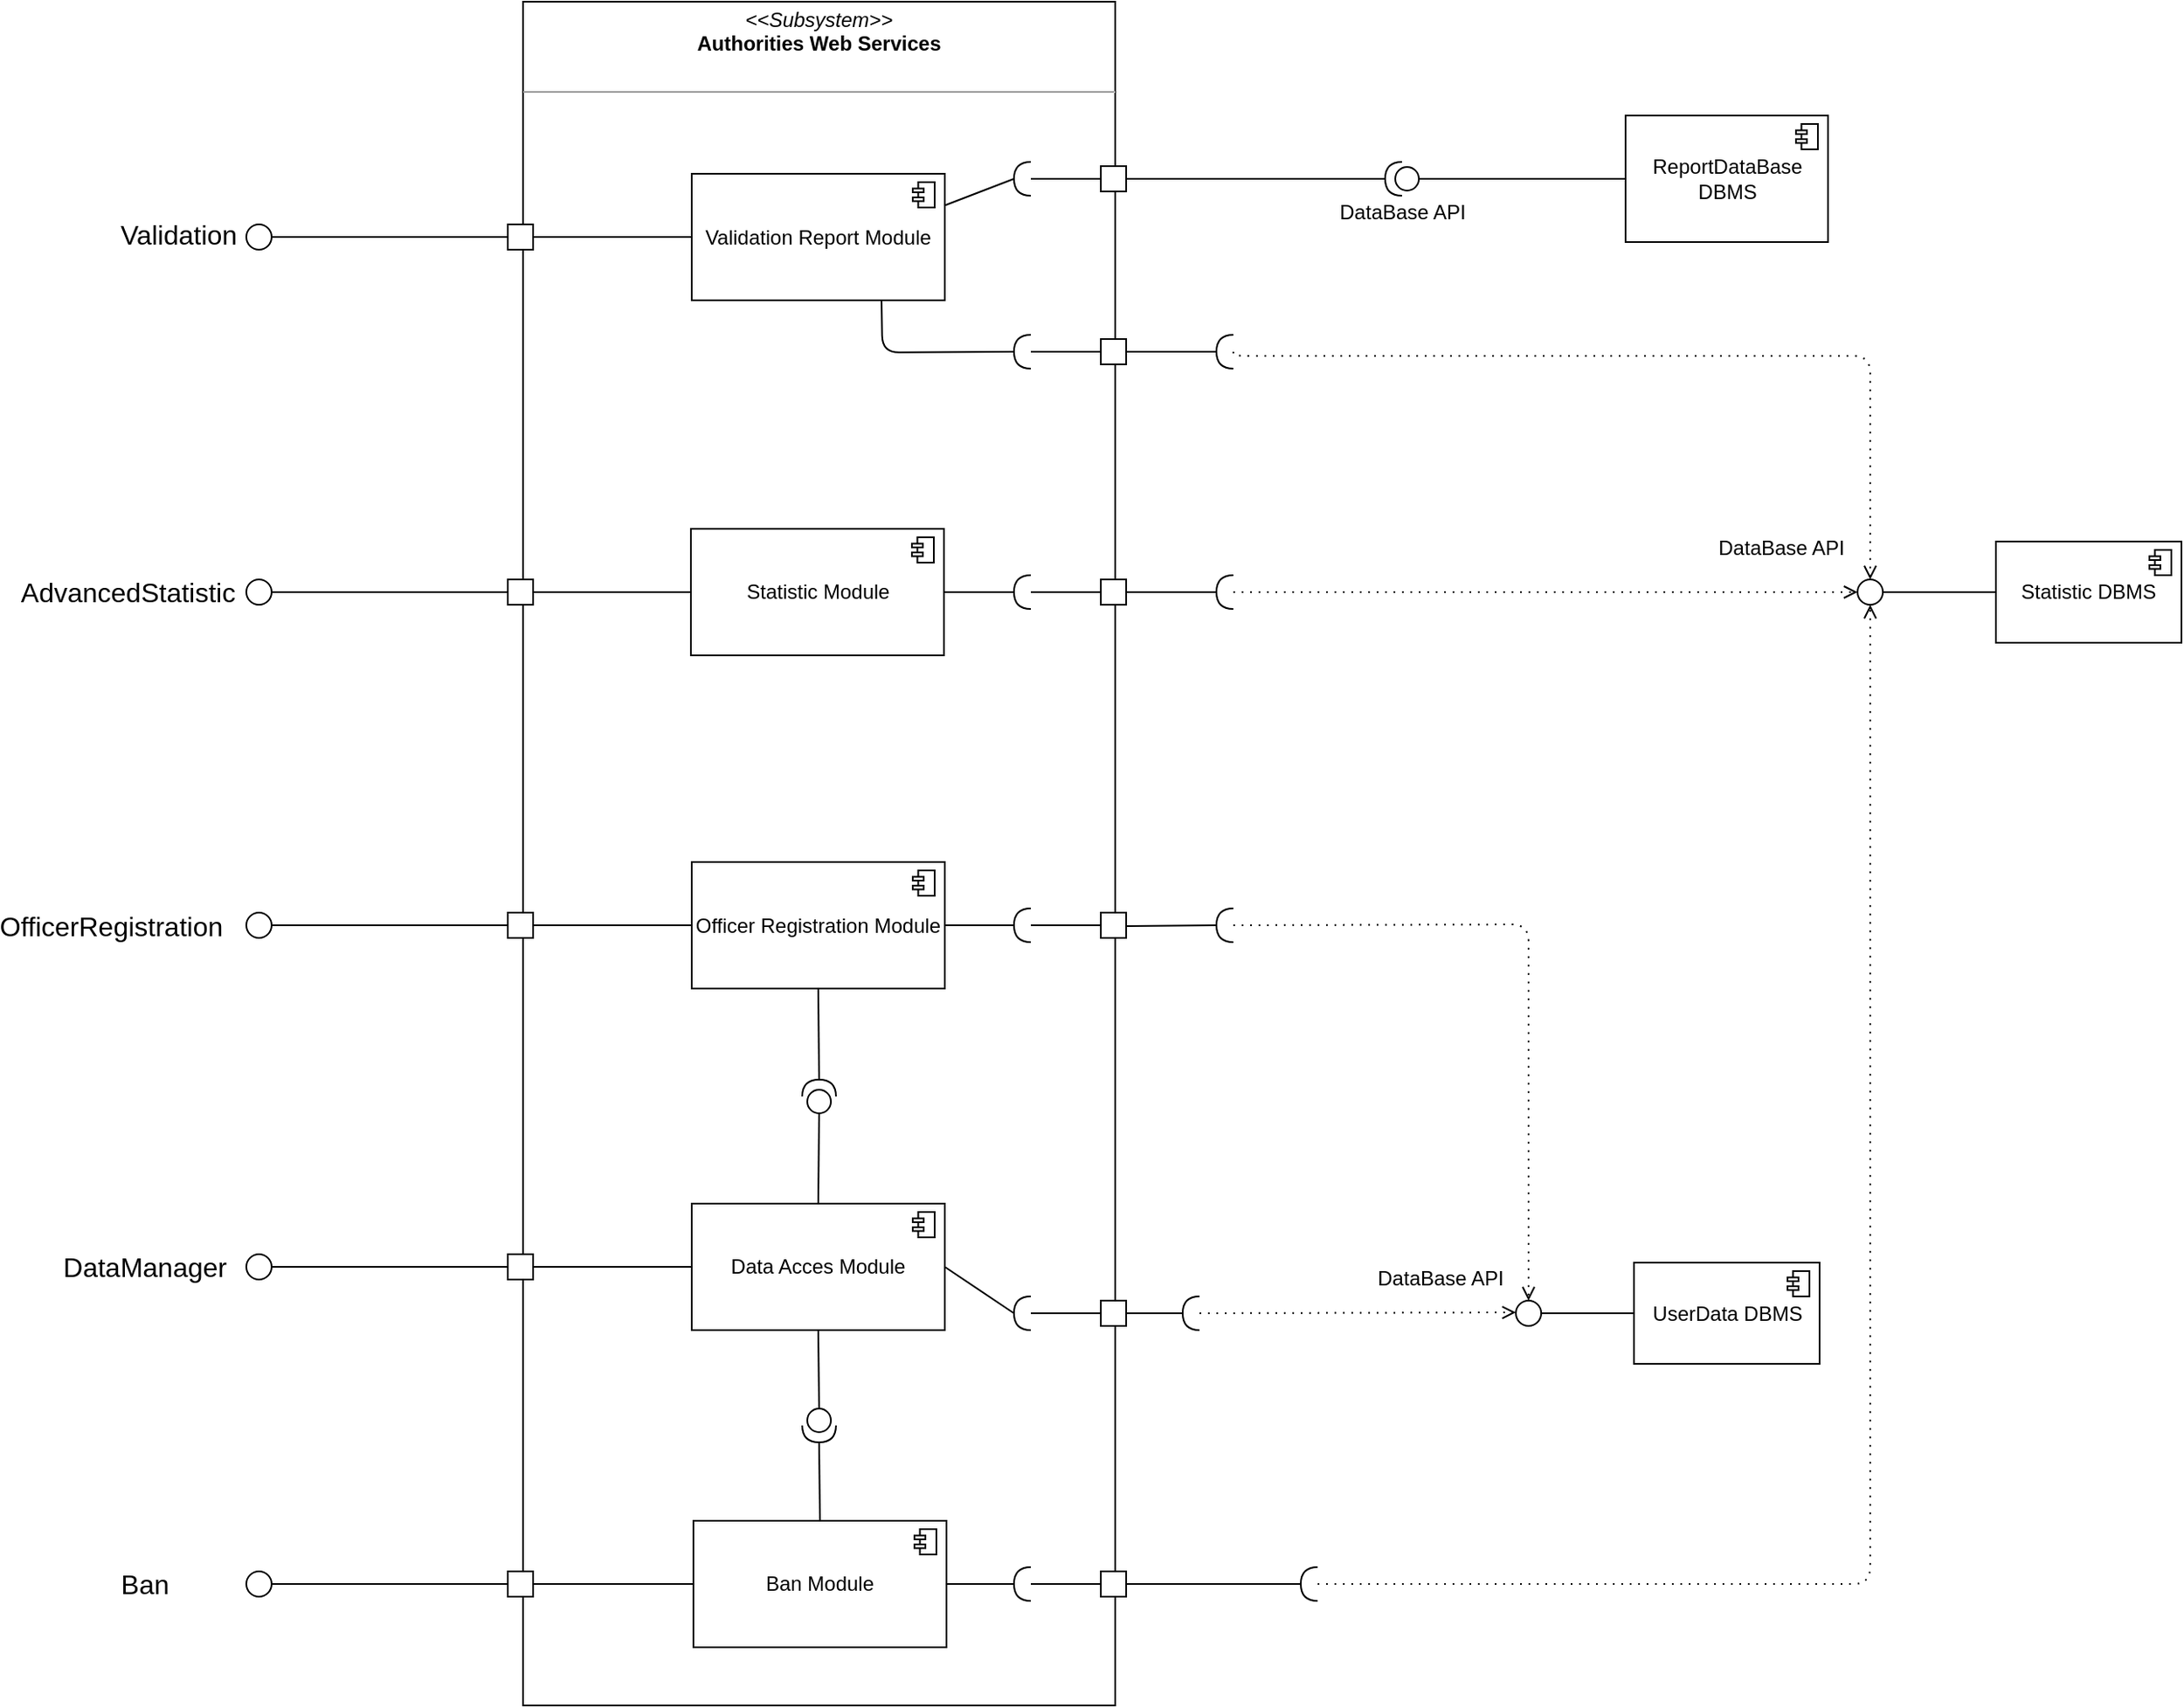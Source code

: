 <mxfile version="12.2.6" type="device" pages="1"><diagram id="7313FzTqsK04Uug-uQVO" name="Page-1"><mxGraphModel dx="1837" dy="1037" grid="1" gridSize="10" guides="1" tooltips="1" connect="1" arrows="1" fold="1" page="0" pageScale="1" pageWidth="1169" pageHeight="827" math="0" shadow="0"><root><mxCell id="0"/><mxCell id="1" parent="0"/><mxCell id="FjwU_czPNZbMRuDMUTkE-5" value="&lt;p style=&quot;margin: 0px ; margin-top: 4px ; text-align: center&quot;&gt;&lt;i&gt;&amp;lt;&amp;lt;Subsystem&amp;gt;&amp;gt;&lt;/i&gt;&lt;br&gt;&lt;b&gt;Authorities Web Services&lt;/b&gt;&lt;/p&gt;&lt;br&gt;&lt;hr size=&quot;1&quot;&gt;&lt;p style=&quot;margin: 0px ; margin-left: 4px&quot;&gt;&lt;br&gt;&lt;/p&gt;" style="verticalAlign=top;align=left;overflow=fill;fontSize=12;fontFamily=Helvetica;html=1;" parent="1" vertex="1"><mxGeometry x="409" y="30" width="351" height="1010" as="geometry"/></mxCell><mxCell id="FjwU_czPNZbMRuDMUTkE-6" value="Validation Report Module" style="html=1;outlineConnect=0;whiteSpace=wrap;shape=mxgraph.archimate3.application;appType=comp;archiType=square;" parent="1" vertex="1"><mxGeometry x="509" y="132" width="150" height="75" as="geometry"/></mxCell><mxCell id="FjwU_czPNZbMRuDMUTkE-7" value="Statistic Module" style="html=1;outlineConnect=0;whiteSpace=wrap;shape=mxgraph.archimate3.application;appType=comp;archiType=square;" parent="1" vertex="1"><mxGeometry x="508.5" y="342.5" width="150" height="75" as="geometry"/></mxCell><mxCell id="FjwU_czPNZbMRuDMUTkE-8" value="Officer Registration Module" style="html=1;outlineConnect=0;whiteSpace=wrap;shape=mxgraph.archimate3.application;appType=comp;archiType=square;" parent="1" vertex="1"><mxGeometry x="509" y="540" width="150" height="75" as="geometry"/></mxCell><mxCell id="FjwU_czPNZbMRuDMUTkE-9" value="ReportDataBase DBMS" style="html=1;outlineConnect=0;whiteSpace=wrap;shape=mxgraph.archimate3.application;appType=comp;archiType=square;" parent="1" vertex="1"><mxGeometry x="1062.5" y="97.5" width="120" height="75" as="geometry"/></mxCell><mxCell id="FjwU_czPNZbMRuDMUTkE-11" value="&lt;font style=&quot;font-size: 16px&quot;&gt;Validation&lt;/font&gt;" style="text;html=1;strokeColor=none;fillColor=none;align=center;verticalAlign=middle;whiteSpace=wrap;rounded=0;" parent="1" vertex="1"><mxGeometry x="160" y="151" width="90" height="33" as="geometry"/></mxCell><mxCell id="FjwU_czPNZbMRuDMUTkE-13" value="" style="ellipse;html=1;verticalLabelPosition=bottom;labelBackgroundColor=#ffffff;verticalAlign=top;fillColor=#ffffff;aspect=fixed;" parent="1" vertex="1"><mxGeometry x="245" y="162" width="15" height="15" as="geometry"/></mxCell><mxCell id="FjwU_czPNZbMRuDMUTkE-14" value="" style="whiteSpace=wrap;html=1;aspect=fixed;" parent="1" vertex="1"><mxGeometry x="400" y="162" width="15" height="15" as="geometry"/></mxCell><mxCell id="FjwU_czPNZbMRuDMUTkE-15" value="" style="endArrow=none;html=1;exitX=1;exitY=0.5;exitDx=0;exitDy=0;entryX=0;entryY=0.5;entryDx=0;entryDy=0;" parent="1" source="FjwU_czPNZbMRuDMUTkE-13" target="FjwU_czPNZbMRuDMUTkE-14" edge="1"><mxGeometry width="50" height="50" relative="1" as="geometry"><mxPoint x="310" y="250" as="sourcePoint"/><mxPoint x="360" y="200" as="targetPoint"/></mxGeometry></mxCell><mxCell id="FjwU_czPNZbMRuDMUTkE-16" value="" style="endArrow=none;html=1;entryX=0;entryY=0.5;entryDx=0;entryDy=0;entryPerimeter=0;exitX=1;exitY=0.5;exitDx=0;exitDy=0;" parent="1" source="FjwU_czPNZbMRuDMUTkE-14" target="FjwU_czPNZbMRuDMUTkE-6" edge="1"><mxGeometry width="50" height="50" relative="1" as="geometry"><mxPoint x="290" y="290" as="sourcePoint"/><mxPoint x="340" y="240" as="targetPoint"/></mxGeometry></mxCell><mxCell id="FjwU_czPNZbMRuDMUTkE-17" value="" style="whiteSpace=wrap;html=1;aspect=fixed;" parent="1" vertex="1"><mxGeometry x="751.5" y="127.5" width="15" height="15" as="geometry"/></mxCell><mxCell id="FjwU_czPNZbMRuDMUTkE-18" value="" style="shape=requiredInterface;html=1;verticalLabelPosition=bottom;direction=west;" parent="1" vertex="1"><mxGeometry x="700" y="125" width="10" height="20" as="geometry"/></mxCell><mxCell id="FjwU_czPNZbMRuDMUTkE-23" value="" style="endArrow=none;html=1;exitX=1;exitY=0.25;exitDx=0;exitDy=0;exitPerimeter=0;entryX=1;entryY=0.5;entryDx=0;entryDy=0;entryPerimeter=0;" parent="1" source="FjwU_czPNZbMRuDMUTkE-6" target="FjwU_czPNZbMRuDMUTkE-18" edge="1"><mxGeometry width="50" height="50" relative="1" as="geometry"><mxPoint x="679" y="208.25" as="sourcePoint"/><mxPoint x="720" y="215" as="targetPoint"/></mxGeometry></mxCell><mxCell id="FjwU_czPNZbMRuDMUTkE-24" value="" style="endArrow=none;html=1;entryX=0;entryY=0.5;entryDx=0;entryDy=0;exitX=0;exitY=0.5;exitDx=0;exitDy=0;exitPerimeter=0;" parent="1" source="FjwU_czPNZbMRuDMUTkE-18" target="FjwU_czPNZbMRuDMUTkE-17" edge="1"><mxGeometry width="50" height="50" relative="1" as="geometry"><mxPoint x="720" y="205" as="sourcePoint"/><mxPoint x="761.5" y="205" as="targetPoint"/></mxGeometry></mxCell><mxCell id="FjwU_czPNZbMRuDMUTkE-25" value="DataBase API" style="shape=providedRequiredInterface;html=1;verticalLabelPosition=bottom;direction=west;" parent="1" vertex="1"><mxGeometry x="920" y="125" width="20" height="20" as="geometry"/></mxCell><mxCell id="FjwU_czPNZbMRuDMUTkE-28" value="" style="endArrow=none;html=1;entryX=1;entryY=0.5;entryDx=0;entryDy=0;exitX=1;exitY=0.5;exitDx=0;exitDy=0;entryPerimeter=0;" parent="1" source="FjwU_czPNZbMRuDMUTkE-17" target="FjwU_czPNZbMRuDMUTkE-25" edge="1"><mxGeometry width="50" height="50" relative="1" as="geometry"><mxPoint x="776.5" y="205" as="sourcePoint"/><mxPoint x="930" y="204" as="targetPoint"/></mxGeometry></mxCell><mxCell id="FjwU_czPNZbMRuDMUTkE-30" value="" style="endArrow=none;html=1;entryX=0;entryY=0.5;entryDx=0;entryDy=0;exitX=0;exitY=0.5;exitDx=0;exitDy=0;entryPerimeter=0;exitPerimeter=0;" parent="1" source="FjwU_czPNZbMRuDMUTkE-25" target="FjwU_czPNZbMRuDMUTkE-9" edge="1"><mxGeometry width="50" height="50" relative="1" as="geometry"><mxPoint x="950" y="204" as="sourcePoint"/><mxPoint x="1070" y="207.5" as="targetPoint"/></mxGeometry></mxCell><mxCell id="FjwU_czPNZbMRuDMUTkE-31" value="Statistic DBMS" style="html=1;outlineConnect=0;whiteSpace=wrap;shape=mxgraph.archimate3.application;appType=comp;archiType=square;" parent="1" vertex="1"><mxGeometry x="1282" y="350" width="110" height="60" as="geometry"/></mxCell><mxCell id="FjwU_czPNZbMRuDMUTkE-32" value="" style="ellipse;html=1;verticalLabelPosition=bottom;labelBackgroundColor=#ffffff;verticalAlign=top;fillColor=#ffffff;aspect=fixed;" parent="1" vertex="1"><mxGeometry x="1200" y="372.5" width="15" height="15" as="geometry"/></mxCell><mxCell id="FjwU_czPNZbMRuDMUTkE-33" value="" style="endArrow=none;html=1;entryX=0;entryY=0.5;entryDx=0;entryDy=0;exitX=1;exitY=0.5;exitDx=0;exitDy=0;entryPerimeter=0;" parent="1" source="FjwU_czPNZbMRuDMUTkE-32" target="FjwU_czPNZbMRuDMUTkE-31" edge="1"><mxGeometry width="50" height="50" relative="1" as="geometry"><mxPoint x="992" y="259" as="sourcePoint"/><mxPoint x="1112" y="262.5" as="targetPoint"/></mxGeometry></mxCell><mxCell id="FjwU_czPNZbMRuDMUTkE-34" value="" style="shape=requiredInterface;html=1;verticalLabelPosition=bottom;direction=west;" parent="1" vertex="1"><mxGeometry x="700" y="227.5" width="10" height="20" as="geometry"/></mxCell><mxCell id="FjwU_czPNZbMRuDMUTkE-35" value="" style="endArrow=none;html=1;entryX=0;entryY=0.5;entryDx=0;entryDy=0;exitX=0;exitY=0.5;exitDx=0;exitDy=0;exitPerimeter=0;" parent="1" source="FjwU_czPNZbMRuDMUTkE-34" target="FjwU_czPNZbMRuDMUTkE-36" edge="1"><mxGeometry width="50" height="50" relative="1" as="geometry"><mxPoint x="720" y="205" as="sourcePoint"/><mxPoint x="761.5" y="205" as="targetPoint"/></mxGeometry></mxCell><mxCell id="FjwU_czPNZbMRuDMUTkE-36" value="" style="whiteSpace=wrap;html=1;aspect=fixed;" parent="1" vertex="1"><mxGeometry x="751.5" y="230" width="15" height="15" as="geometry"/></mxCell><mxCell id="FjwU_czPNZbMRuDMUTkE-37" value="" style="endArrow=none;html=1;entryX=1;entryY=0.5;entryDx=0;entryDy=0;exitX=0.75;exitY=1;exitDx=0;exitDy=0;exitPerimeter=0;entryPerimeter=0;" parent="1" source="FjwU_czPNZbMRuDMUTkE-6" target="FjwU_czPNZbMRuDMUTkE-34" edge="1"><mxGeometry width="50" height="50" relative="1" as="geometry"><mxPoint x="620" y="237" as="sourcePoint"/><mxPoint x="661.5" y="237" as="targetPoint"/><Array as="points"><mxPoint x="622" y="238"/></Array></mxGeometry></mxCell><mxCell id="FjwU_czPNZbMRuDMUTkE-38" value="" style="shape=requiredInterface;html=1;verticalLabelPosition=bottom;direction=west;" parent="1" vertex="1"><mxGeometry x="820" y="227.5" width="10" height="20" as="geometry"/></mxCell><mxCell id="FjwU_czPNZbMRuDMUTkE-39" value="" style="endArrow=none;html=1;entryX=1;entryY=0.5;entryDx=0;entryDy=0;exitX=1;exitY=0.5;exitDx=0;exitDy=0;entryPerimeter=0;" parent="1" source="FjwU_czPNZbMRuDMUTkE-36" target="FjwU_czPNZbMRuDMUTkE-38" edge="1"><mxGeometry width="50" height="50" relative="1" as="geometry"><mxPoint x="720" y="247.5" as="sourcePoint"/><mxPoint x="761.5" y="247.5" as="targetPoint"/></mxGeometry></mxCell><mxCell id="FjwU_czPNZbMRuDMUTkE-41" value="" style="edgeStyle=elbowEdgeStyle;html=1;endArrow=open;elbow=vertical;endFill=0;dashed=1;dashPattern=1 4;exitX=0;exitY=0.5;exitDx=0;exitDy=0;exitPerimeter=0;entryX=0.5;entryY=0;entryDx=0;entryDy=0;" parent="1" source="FjwU_czPNZbMRuDMUTkE-38" target="FjwU_czPNZbMRuDMUTkE-32" edge="1"><mxGeometry width="160" relative="1" as="geometry"><mxPoint x="870" y="250" as="sourcePoint"/><mxPoint x="1030" y="250" as="targetPoint"/><Array as="points"><mxPoint x="910" y="240"/></Array></mxGeometry></mxCell><mxCell id="FjwU_czPNZbMRuDMUTkE-43" value="DataBase API" style="text;html=1;strokeColor=none;fillColor=none;align=center;verticalAlign=middle;whiteSpace=wrap;rounded=0;" parent="1" vertex="1"><mxGeometry x="1110" y="343.5" width="90" height="20" as="geometry"/></mxCell><mxCell id="FjwU_czPNZbMRuDMUTkE-49" value="" style="shape=requiredInterface;html=1;verticalLabelPosition=bottom;direction=west;" parent="1" vertex="1"><mxGeometry x="700" y="370" width="10" height="20" as="geometry"/></mxCell><mxCell id="FjwU_czPNZbMRuDMUTkE-50" value="" style="endArrow=none;html=1;entryX=0;entryY=0.5;entryDx=0;entryDy=0;exitX=0;exitY=0.5;exitDx=0;exitDy=0;exitPerimeter=0;" parent="1" source="FjwU_czPNZbMRuDMUTkE-49" target="FjwU_czPNZbMRuDMUTkE-51" edge="1"><mxGeometry width="50" height="50" relative="1" as="geometry"><mxPoint x="720" y="347.5" as="sourcePoint"/><mxPoint x="761.5" y="347.5" as="targetPoint"/></mxGeometry></mxCell><mxCell id="FjwU_czPNZbMRuDMUTkE-51" value="" style="whiteSpace=wrap;html=1;aspect=fixed;" parent="1" vertex="1"><mxGeometry x="751.5" y="372.5" width="15" height="15" as="geometry"/></mxCell><mxCell id="FjwU_czPNZbMRuDMUTkE-52" value="" style="shape=requiredInterface;html=1;verticalLabelPosition=bottom;direction=west;" parent="1" vertex="1"><mxGeometry x="820" y="370" width="10" height="20" as="geometry"/></mxCell><mxCell id="FjwU_czPNZbMRuDMUTkE-53" value="" style="endArrow=none;html=1;entryX=1;entryY=0.5;entryDx=0;entryDy=0;exitX=1;exitY=0.5;exitDx=0;exitDy=0;entryPerimeter=0;" parent="1" source="FjwU_czPNZbMRuDMUTkE-51" target="FjwU_czPNZbMRuDMUTkE-52" edge="1"><mxGeometry width="50" height="50" relative="1" as="geometry"><mxPoint x="720" y="390" as="sourcePoint"/><mxPoint x="761.5" y="390" as="targetPoint"/></mxGeometry></mxCell><mxCell id="FjwU_czPNZbMRuDMUTkE-54" value="" style="endArrow=none;html=1;entryX=1;entryY=0.5;entryDx=0;entryDy=0;exitX=1;exitY=0.5;exitDx=0;exitDy=0;exitPerimeter=0;entryPerimeter=0;" parent="1" source="FjwU_czPNZbMRuDMUTkE-7" target="FjwU_czPNZbMRuDMUTkE-49" edge="1"><mxGeometry width="50" height="50" relative="1" as="geometry"><mxPoint x="720" y="390" as="sourcePoint"/><mxPoint x="761.5" y="390" as="targetPoint"/></mxGeometry></mxCell><mxCell id="FjwU_czPNZbMRuDMUTkE-55" value="" style="edgeStyle=entityRelationEdgeStyle;html=1;endArrow=open;elbow=vertical;endFill=0;dashed=1;dashPattern=1 4;exitX=0;exitY=0.5;exitDx=0;exitDy=0;exitPerimeter=0;entryX=0;entryY=0.5;entryDx=0;entryDy=0;" parent="1" source="FjwU_czPNZbMRuDMUTkE-52" target="FjwU_czPNZbMRuDMUTkE-32" edge="1"><mxGeometry width="160" relative="1" as="geometry"><mxPoint x="840.345" y="247.207" as="sourcePoint"/><mxPoint x="1080" y="333" as="targetPoint"/></mxGeometry></mxCell><mxCell id="FjwU_czPNZbMRuDMUTkE-59" value="" style="ellipse;html=1;verticalLabelPosition=bottom;labelBackgroundColor=#ffffff;verticalAlign=top;fillColor=#ffffff;aspect=fixed;" parent="1" vertex="1"><mxGeometry x="245" y="372.5" width="15" height="15" as="geometry"/></mxCell><mxCell id="FjwU_czPNZbMRuDMUTkE-60" value="" style="whiteSpace=wrap;html=1;aspect=fixed;" parent="1" vertex="1"><mxGeometry x="400" y="372.5" width="15" height="15" as="geometry"/></mxCell><mxCell id="FjwU_czPNZbMRuDMUTkE-61" value="" style="endArrow=none;html=1;exitX=1;exitY=0.5;exitDx=0;exitDy=0;entryX=0;entryY=0.5;entryDx=0;entryDy=0;" parent="1" source="FjwU_czPNZbMRuDMUTkE-59" target="FjwU_czPNZbMRuDMUTkE-60" edge="1"><mxGeometry width="50" height="50" relative="1" as="geometry"><mxPoint x="310" y="460.5" as="sourcePoint"/><mxPoint x="360" y="410.5" as="targetPoint"/></mxGeometry></mxCell><mxCell id="FjwU_czPNZbMRuDMUTkE-62" value="&lt;font style=&quot;font-size: 16px&quot;&gt;AdvancedStatistic&lt;/font&gt;" style="text;html=1;strokeColor=none;fillColor=none;align=center;verticalAlign=middle;whiteSpace=wrap;rounded=0;" parent="1" vertex="1"><mxGeometry x="130" y="363.5" width="90" height="33" as="geometry"/></mxCell><mxCell id="FjwU_czPNZbMRuDMUTkE-63" value="" style="endArrow=none;html=1;exitX=1;exitY=0.5;exitDx=0;exitDy=0;entryX=0;entryY=0.5;entryDx=0;entryDy=0;entryPerimeter=0;" parent="1" source="FjwU_czPNZbMRuDMUTkE-60" target="FjwU_czPNZbMRuDMUTkE-7" edge="1"><mxGeometry width="50" height="50" relative="1" as="geometry"><mxPoint x="270" y="390" as="sourcePoint"/><mxPoint x="410" y="390" as="targetPoint"/></mxGeometry></mxCell><mxCell id="FjwU_czPNZbMRuDMUTkE-74" value="" style="shape=requiredInterface;html=1;verticalLabelPosition=bottom;direction=west;" parent="1" vertex="1"><mxGeometry x="700" y="567.5" width="10" height="20" as="geometry"/></mxCell><mxCell id="FjwU_czPNZbMRuDMUTkE-75" value="" style="endArrow=none;html=1;entryX=0;entryY=0.5;entryDx=0;entryDy=0;exitX=0;exitY=0.5;exitDx=0;exitDy=0;exitPerimeter=0;" parent="1" source="FjwU_czPNZbMRuDMUTkE-74" target="FjwU_czPNZbMRuDMUTkE-76" edge="1"><mxGeometry width="50" height="50" relative="1" as="geometry"><mxPoint x="720" y="545" as="sourcePoint"/><mxPoint x="761.5" y="545" as="targetPoint"/></mxGeometry></mxCell><mxCell id="FjwU_czPNZbMRuDMUTkE-76" value="" style="whiteSpace=wrap;html=1;aspect=fixed;" parent="1" vertex="1"><mxGeometry x="751.5" y="570" width="15" height="15" as="geometry"/></mxCell><mxCell id="FjwU_czPNZbMRuDMUTkE-77" value="" style="shape=requiredInterface;html=1;verticalLabelPosition=bottom;direction=west;" parent="1" vertex="1"><mxGeometry x="870" y="958" width="10" height="20" as="geometry"/></mxCell><mxCell id="FjwU_czPNZbMRuDMUTkE-79" value="" style="endArrow=none;html=1;entryX=1;entryY=0.5;entryDx=0;entryDy=0;exitX=1;exitY=0.5;exitDx=0;exitDy=0;exitPerimeter=0;entryPerimeter=0;" parent="1" source="FjwU_czPNZbMRuDMUTkE-8" target="FjwU_czPNZbMRuDMUTkE-74" edge="1"><mxGeometry width="50" height="50" relative="1" as="geometry"><mxPoint x="720" y="587.5" as="sourcePoint"/><mxPoint x="761.5" y="587.5" as="targetPoint"/></mxGeometry></mxCell><mxCell id="FjwU_czPNZbMRuDMUTkE-80" value="" style="edgeStyle=elbowEdgeStyle;html=1;endArrow=open;elbow=vertical;endFill=0;dashed=1;dashPattern=1 4;exitX=0;exitY=0.5;exitDx=0;exitDy=0;exitPerimeter=0;entryX=0.5;entryY=1;entryDx=0;entryDy=0;" parent="1" source="FjwU_czPNZbMRuDMUTkE-77" target="FjwU_czPNZbMRuDMUTkE-32" edge="1"><mxGeometry width="160" relative="1" as="geometry"><mxPoint x="860" y="577.5" as="sourcePoint"/><mxPoint x="1200" y="520" as="targetPoint"/><Array as="points"><mxPoint x="970" y="968"/><mxPoint x="1200" y="976"/><mxPoint x="1330" y="976"/><mxPoint x="1230" y="650"/><mxPoint x="1160" y="578"/><mxPoint x="1170" y="500"/><mxPoint x="970" y="577.5"/></Array></mxGeometry></mxCell><mxCell id="FjwU_czPNZbMRuDMUTkE-84" value="" style="ellipse;html=1;verticalLabelPosition=bottom;labelBackgroundColor=#ffffff;verticalAlign=top;fillColor=#ffffff;aspect=fixed;" parent="1" vertex="1"><mxGeometry x="245" y="570" width="15" height="15" as="geometry"/></mxCell><mxCell id="FjwU_czPNZbMRuDMUTkE-85" value="" style="whiteSpace=wrap;html=1;aspect=fixed;" parent="1" vertex="1"><mxGeometry x="400" y="570" width="15" height="15" as="geometry"/></mxCell><mxCell id="FjwU_czPNZbMRuDMUTkE-86" value="" style="endArrow=none;html=1;exitX=1;exitY=0.5;exitDx=0;exitDy=0;entryX=0;entryY=0.5;entryDx=0;entryDy=0;" parent="1" source="FjwU_czPNZbMRuDMUTkE-84" target="FjwU_czPNZbMRuDMUTkE-85" edge="1"><mxGeometry width="50" height="50" relative="1" as="geometry"><mxPoint x="310" y="658" as="sourcePoint"/><mxPoint x="360" y="608" as="targetPoint"/></mxGeometry></mxCell><mxCell id="FjwU_czPNZbMRuDMUTkE-87" value="&lt;font style=&quot;font-size: 16px&quot;&gt;DataManager&lt;/font&gt;" style="text;html=1;strokeColor=none;fillColor=none;align=center;verticalAlign=middle;whiteSpace=wrap;rounded=0;" parent="1" vertex="1"><mxGeometry x="150" y="763.5" width="70" height="33" as="geometry"/></mxCell><mxCell id="FjwU_czPNZbMRuDMUTkE-89" value="" style="endArrow=none;html=1;entryX=0;entryY=0.5;entryDx=0;entryDy=0;entryPerimeter=0;exitX=1;exitY=0.5;exitDx=0;exitDy=0;" parent="1" source="FjwU_czPNZbMRuDMUTkE-85" target="FjwU_czPNZbMRuDMUTkE-8" edge="1"><mxGeometry width="50" height="50" relative="1" as="geometry"><mxPoint x="270.0" y="587.5" as="sourcePoint"/><mxPoint x="410" y="587.5" as="targetPoint"/></mxGeometry></mxCell><mxCell id="FjwU_czPNZbMRuDMUTkE-97" value="" style="endArrow=none;html=1;exitX=0.5;exitY=1;exitDx=0;exitDy=0;exitPerimeter=0;entryX=1;entryY=0.5;entryDx=0;entryDy=0;entryPerimeter=0;" parent="1" source="FjwU_czPNZbMRuDMUTkE-8" target="Ybgn34flJqkv2Dovc1XF-5" edge="1"><mxGeometry width="50" height="50" relative="1" as="geometry"><mxPoint x="786.5" y="597.5" as="sourcePoint"/><mxPoint x="700" y="686" as="targetPoint"/><Array as="points"/></mxGeometry></mxCell><mxCell id="FjwU_czPNZbMRuDMUTkE-98" value="Data Acces Module" style="html=1;outlineConnect=0;whiteSpace=wrap;shape=mxgraph.archimate3.application;appType=comp;archiType=square;" parent="1" vertex="1"><mxGeometry x="509" y="742.5" width="150" height="75" as="geometry"/></mxCell><mxCell id="FjwU_czPNZbMRuDMUTkE-99" value="" style="ellipse;html=1;verticalLabelPosition=bottom;labelBackgroundColor=#ffffff;verticalAlign=top;fillColor=#ffffff;aspect=fixed;" parent="1" vertex="1"><mxGeometry x="245" y="772.5" width="15" height="15" as="geometry"/></mxCell><mxCell id="FjwU_czPNZbMRuDMUTkE-100" value="" style="whiteSpace=wrap;html=1;aspect=fixed;" parent="1" vertex="1"><mxGeometry x="400" y="772.5" width="15" height="15" as="geometry"/></mxCell><mxCell id="FjwU_czPNZbMRuDMUTkE-101" value="" style="endArrow=none;html=1;exitX=1;exitY=0.5;exitDx=0;exitDy=0;entryX=0;entryY=0.5;entryDx=0;entryDy=0;" parent="1" source="FjwU_czPNZbMRuDMUTkE-99" target="FjwU_czPNZbMRuDMUTkE-100" edge="1"><mxGeometry width="50" height="50" relative="1" as="geometry"><mxPoint x="310" y="888" as="sourcePoint"/><mxPoint x="360" y="838" as="targetPoint"/></mxGeometry></mxCell><mxCell id="FjwU_czPNZbMRuDMUTkE-102" value="&lt;font style=&quot;font-size: 16px&quot;&gt;OfficerRegistration&lt;/font&gt;" style="text;html=1;strokeColor=none;fillColor=none;align=center;verticalAlign=middle;whiteSpace=wrap;rounded=0;" parent="1" vertex="1"><mxGeometry x="110" y="561" width="110" height="33" as="geometry"/></mxCell><mxCell id="FjwU_czPNZbMRuDMUTkE-103" value="" style="endArrow=none;html=1;entryX=0;entryY=0.5;entryDx=0;entryDy=0;entryPerimeter=0;exitX=1;exitY=0.5;exitDx=0;exitDy=0;" parent="1" source="FjwU_czPNZbMRuDMUTkE-100" target="FjwU_czPNZbMRuDMUTkE-98" edge="1"><mxGeometry width="50" height="50" relative="1" as="geometry"><mxPoint x="430" y="808" as="sourcePoint"/><mxPoint x="485" y="870.0" as="targetPoint"/></mxGeometry></mxCell><mxCell id="FjwU_czPNZbMRuDMUTkE-104" value="UserData DBMS" style="html=1;outlineConnect=0;whiteSpace=wrap;shape=mxgraph.archimate3.application;appType=comp;archiType=square;" parent="1" vertex="1"><mxGeometry x="1067.5" y="777.5" width="110" height="60" as="geometry"/></mxCell><mxCell id="FjwU_czPNZbMRuDMUTkE-121" value="" style="shape=requiredInterface;html=1;verticalLabelPosition=bottom;direction=west;" parent="1" vertex="1"><mxGeometry x="700" y="797.5" width="10" height="20" as="geometry"/></mxCell><mxCell id="FjwU_czPNZbMRuDMUTkE-122" value="" style="endArrow=none;html=1;entryX=0;entryY=0.5;entryDx=0;entryDy=0;exitX=0;exitY=0.5;exitDx=0;exitDy=0;exitPerimeter=0;" parent="1" source="FjwU_czPNZbMRuDMUTkE-121" target="FjwU_czPNZbMRuDMUTkE-123" edge="1"><mxGeometry width="50" height="50" relative="1" as="geometry"><mxPoint x="720" y="775" as="sourcePoint"/><mxPoint x="761.5" y="775" as="targetPoint"/></mxGeometry></mxCell><mxCell id="FjwU_czPNZbMRuDMUTkE-123" value="" style="whiteSpace=wrap;html=1;aspect=fixed;" parent="1" vertex="1"><mxGeometry x="751.5" y="800" width="15" height="15" as="geometry"/></mxCell><mxCell id="FjwU_czPNZbMRuDMUTkE-124" value="" style="shape=requiredInterface;html=1;verticalLabelPosition=bottom;direction=west;" parent="1" vertex="1"><mxGeometry x="800" y="797.5" width="10" height="20" as="geometry"/></mxCell><mxCell id="FjwU_czPNZbMRuDMUTkE-125" value="" style="endArrow=none;html=1;entryX=1;entryY=0.5;entryDx=0;entryDy=0;exitX=1;exitY=0.5;exitDx=0;exitDy=0;entryPerimeter=0;" parent="1" source="FjwU_czPNZbMRuDMUTkE-123" target="FjwU_czPNZbMRuDMUTkE-124" edge="1"><mxGeometry width="50" height="50" relative="1" as="geometry"><mxPoint x="720" y="817.5" as="sourcePoint"/><mxPoint x="761.5" y="817.5" as="targetPoint"/></mxGeometry></mxCell><mxCell id="FjwU_czPNZbMRuDMUTkE-126" value="" style="endArrow=none;html=1;entryX=1;entryY=0.5;entryDx=0;entryDy=0;exitX=1;exitY=0.5;exitDx=0;exitDy=0;exitPerimeter=0;entryPerimeter=0;" parent="1" source="FjwU_czPNZbMRuDMUTkE-98" target="FjwU_czPNZbMRuDMUTkE-121" edge="1"><mxGeometry width="50" height="50" relative="1" as="geometry"><mxPoint x="720" y="695.5" as="sourcePoint"/><mxPoint x="761.5" y="695.5" as="targetPoint"/></mxGeometry></mxCell><mxCell id="FjwU_czPNZbMRuDMUTkE-127" value="" style="edgeStyle=elbowEdgeStyle;html=1;endArrow=open;elbow=vertical;endFill=0;dashed=1;dashPattern=1 4;exitX=0;exitY=0.5;exitDx=0;exitDy=0;exitPerimeter=0;entryX=0;entryY=0.5;entryDx=0;entryDy=0;" parent="1" source="FjwU_czPNZbMRuDMUTkE-124" target="FjwU_czPNZbMRuDMUTkE-129" edge="1"><mxGeometry width="160" relative="1" as="geometry"><mxPoint x="849.845" y="810.448" as="sourcePoint"/><mxPoint x="990" y="807" as="targetPoint"/><Array as="points"><mxPoint x="980" y="807"/><mxPoint x="1150" y="808"/><mxPoint x="1120" y="807"/><mxPoint x="1110" y="840"/><mxPoint x="1230" y="793"/><mxPoint x="1030" y="800"/><mxPoint x="1179.5" y="811"/><mxPoint x="989.5" y="810.5"/></Array></mxGeometry></mxCell><mxCell id="FjwU_czPNZbMRuDMUTkE-129" value="" style="ellipse;html=1;verticalLabelPosition=bottom;labelBackgroundColor=#ffffff;verticalAlign=top;fillColor=#ffffff;aspect=fixed;" parent="1" vertex="1"><mxGeometry x="997.5" y="800" width="15" height="15" as="geometry"/></mxCell><mxCell id="FjwU_czPNZbMRuDMUTkE-132" value="" style="endArrow=none;html=1;entryX=0;entryY=0.5;entryDx=0;entryDy=0;exitX=1;exitY=0.5;exitDx=0;exitDy=0;entryPerimeter=0;" parent="1" source="FjwU_czPNZbMRuDMUTkE-129" target="FjwU_czPNZbMRuDMUTkE-104" edge="1"><mxGeometry width="50" height="50" relative="1" as="geometry"><mxPoint x="1017.5" y="769.5" as="sourcePoint"/><mxPoint x="1059" y="769.5" as="targetPoint"/></mxGeometry></mxCell><mxCell id="FjwU_czPNZbMRuDMUTkE-133" value="DataBase API" style="text;html=1;strokeColor=none;fillColor=none;align=center;verticalAlign=middle;whiteSpace=wrap;rounded=0;" parent="1" vertex="1"><mxGeometry x="907.5" y="776.5" width="90" height="20" as="geometry"/></mxCell><mxCell id="Ybgn34flJqkv2Dovc1XF-2" value="Ban Module" style="html=1;outlineConnect=0;whiteSpace=wrap;shape=mxgraph.archimate3.application;appType=comp;archiType=square;" vertex="1" parent="1"><mxGeometry x="510" y="930.5" width="150" height="75" as="geometry"/></mxCell><mxCell id="Ybgn34flJqkv2Dovc1XF-5" value="" style="shape=providedRequiredInterface;html=1;verticalLabelPosition=bottom;direction=north;" vertex="1" parent="1"><mxGeometry x="574.5" y="669" width="20" height="20" as="geometry"/></mxCell><mxCell id="Ybgn34flJqkv2Dovc1XF-6" value="" style="endArrow=none;html=1;exitX=0;exitY=0.5;exitDx=0;exitDy=0;exitPerimeter=0;entryX=0.5;entryY=0;entryDx=0;entryDy=0;entryPerimeter=0;" edge="1" parent="1" source="Ybgn34flJqkv2Dovc1XF-5" target="FjwU_czPNZbMRuDMUTkE-98"><mxGeometry width="50" height="50" relative="1" as="geometry"><mxPoint x="630" y="658.5" as="sourcePoint"/><mxPoint x="630.5" y="712.5" as="targetPoint"/><Array as="points"/></mxGeometry></mxCell><mxCell id="Ybgn34flJqkv2Dovc1XF-7" value="" style="shape=providedRequiredInterface;html=1;verticalLabelPosition=bottom;direction=south;" vertex="1" parent="1"><mxGeometry x="574.5" y="864" width="20" height="20" as="geometry"/></mxCell><mxCell id="Ybgn34flJqkv2Dovc1XF-9" value="" style="endArrow=none;html=1;entryX=0;entryY=0.5;entryDx=0;entryDy=0;exitX=0.5;exitY=1;exitDx=0;exitDy=0;exitPerimeter=0;entryPerimeter=0;" edge="1" parent="1" source="FjwU_czPNZbMRuDMUTkE-98" target="Ybgn34flJqkv2Dovc1XF-7"><mxGeometry width="50" height="50" relative="1" as="geometry"><mxPoint x="583.5" y="836.5" as="sourcePoint"/><mxPoint x="624.5" y="864" as="targetPoint"/></mxGeometry></mxCell><mxCell id="Ybgn34flJqkv2Dovc1XF-11" value="" style="endArrow=none;html=1;entryX=0.5;entryY=0;entryDx=0;entryDy=0;exitX=1;exitY=0.5;exitDx=0;exitDy=0;exitPerimeter=0;entryPerimeter=0;" edge="1" parent="1" source="Ybgn34flJqkv2Dovc1XF-7" target="Ybgn34flJqkv2Dovc1XF-2"><mxGeometry width="50" height="50" relative="1" as="geometry"><mxPoint x="604" y="837.5" as="sourcePoint"/><mxPoint x="604.5" y="884" as="targetPoint"/></mxGeometry></mxCell><mxCell id="Ybgn34flJqkv2Dovc1XF-16" value="&lt;font style=&quot;font-size: 16px&quot;&gt;Ban&lt;/font&gt;" style="text;html=1;strokeColor=none;fillColor=none;align=center;verticalAlign=middle;whiteSpace=wrap;rounded=0;" vertex="1" parent="1"><mxGeometry x="150" y="951.5" width="70" height="33" as="geometry"/></mxCell><mxCell id="Ybgn34flJqkv2Dovc1XF-17" value="" style="ellipse;html=1;verticalLabelPosition=bottom;labelBackgroundColor=#ffffff;verticalAlign=top;fillColor=#ffffff;aspect=fixed;" vertex="1" parent="1"><mxGeometry x="245" y="960.5" width="15" height="15" as="geometry"/></mxCell><mxCell id="Ybgn34flJqkv2Dovc1XF-18" value="" style="whiteSpace=wrap;html=1;aspect=fixed;" vertex="1" parent="1"><mxGeometry x="400" y="960.5" width="15" height="15" as="geometry"/></mxCell><mxCell id="Ybgn34flJqkv2Dovc1XF-19" value="" style="endArrow=none;html=1;exitX=1;exitY=0.5;exitDx=0;exitDy=0;entryX=0;entryY=0.5;entryDx=0;entryDy=0;" edge="1" parent="1" source="Ybgn34flJqkv2Dovc1XF-17" target="Ybgn34flJqkv2Dovc1XF-18"><mxGeometry width="50" height="50" relative="1" as="geometry"><mxPoint x="310" y="1076" as="sourcePoint"/><mxPoint x="360" y="1026" as="targetPoint"/></mxGeometry></mxCell><mxCell id="Ybgn34flJqkv2Dovc1XF-20" value="" style="endArrow=none;html=1;entryX=0;entryY=0.5;entryDx=0;entryDy=0;entryPerimeter=0;exitX=1;exitY=0.5;exitDx=0;exitDy=0;" edge="1" parent="1" source="Ybgn34flJqkv2Dovc1XF-18" target="Ybgn34flJqkv2Dovc1XF-2"><mxGeometry width="50" height="50" relative="1" as="geometry"><mxPoint x="430" y="900" as="sourcePoint"/><mxPoint x="524" y="900" as="targetPoint"/></mxGeometry></mxCell><mxCell id="Ybgn34flJqkv2Dovc1XF-21" value="" style="shape=requiredInterface;html=1;verticalLabelPosition=bottom;direction=west;" vertex="1" parent="1"><mxGeometry x="700" y="958" width="10" height="20" as="geometry"/></mxCell><mxCell id="Ybgn34flJqkv2Dovc1XF-22" value="" style="endArrow=none;html=1;entryX=0;entryY=0.5;entryDx=0;entryDy=0;exitX=0;exitY=0.5;exitDx=0;exitDy=0;exitPerimeter=0;" edge="1" parent="1" source="Ybgn34flJqkv2Dovc1XF-21" target="Ybgn34flJqkv2Dovc1XF-23"><mxGeometry width="50" height="50" relative="1" as="geometry"><mxPoint x="720" y="935.5" as="sourcePoint"/><mxPoint x="761.5" y="935.5" as="targetPoint"/></mxGeometry></mxCell><mxCell id="Ybgn34flJqkv2Dovc1XF-23" value="" style="whiteSpace=wrap;html=1;aspect=fixed;" vertex="1" parent="1"><mxGeometry x="751.5" y="960.5" width="15" height="15" as="geometry"/></mxCell><mxCell id="Ybgn34flJqkv2Dovc1XF-25" value="" style="endArrow=none;html=1;entryX=1;entryY=0.5;entryDx=0;entryDy=0;exitX=1;exitY=0.5;exitDx=0;exitDy=0;entryPerimeter=0;" edge="1" parent="1" source="Ybgn34flJqkv2Dovc1XF-23" target="FjwU_czPNZbMRuDMUTkE-77"><mxGeometry width="50" height="50" relative="1" as="geometry"><mxPoint x="786.5" y="827.5" as="sourcePoint"/><mxPoint x="820" y="827.5" as="targetPoint"/></mxGeometry></mxCell><mxCell id="Ybgn34flJqkv2Dovc1XF-26" value="" style="endArrow=none;html=1;entryX=1;entryY=0.5;entryDx=0;entryDy=0;exitX=1;exitY=0.5;exitDx=0;exitDy=0;entryPerimeter=0;exitPerimeter=0;" edge="1" parent="1" source="Ybgn34flJqkv2Dovc1XF-2" target="Ybgn34flJqkv2Dovc1XF-21"><mxGeometry width="50" height="50" relative="1" as="geometry"><mxPoint x="796.5" y="837.5" as="sourcePoint"/><mxPoint x="830" y="837.5" as="targetPoint"/></mxGeometry></mxCell><mxCell id="Ybgn34flJqkv2Dovc1XF-29" value="" style="shape=requiredInterface;html=1;verticalLabelPosition=bottom;direction=west;" vertex="1" parent="1"><mxGeometry x="820" y="567.5" width="10" height="20" as="geometry"/></mxCell><mxCell id="Ybgn34flJqkv2Dovc1XF-30" value="" style="endArrow=none;html=1;entryX=1;entryY=0.5;entryDx=0;entryDy=0;entryPerimeter=0;" edge="1" parent="1" target="Ybgn34flJqkv2Dovc1XF-29"><mxGeometry width="50" height="50" relative="1" as="geometry"><mxPoint x="767" y="578" as="sourcePoint"/><mxPoint x="830" y="390" as="targetPoint"/></mxGeometry></mxCell><mxCell id="Ybgn34flJqkv2Dovc1XF-31" value="" style="edgeStyle=elbowEdgeStyle;html=1;endArrow=open;elbow=vertical;endFill=0;dashed=1;dashPattern=1 4;exitX=0;exitY=0.5;exitDx=0;exitDy=0;exitPerimeter=0;entryX=0.5;entryY=0;entryDx=0;entryDy=0;" edge="1" parent="1" source="Ybgn34flJqkv2Dovc1XF-29" target="FjwU_czPNZbMRuDMUTkE-129"><mxGeometry width="160" relative="1" as="geometry"><mxPoint x="846.345" y="577.552" as="sourcePoint"/><mxPoint x="1033.241" y="577.552" as="targetPoint"/><Array as="points"><mxPoint x="1000" y="577"/><mxPoint x="1016" y="577"/><mxPoint x="1186" y="578"/><mxPoint x="1156" y="577"/><mxPoint x="1146" y="610"/><mxPoint x="1266" y="563"/><mxPoint x="1066" y="570"/><mxPoint x="1215.5" y="581"/><mxPoint x="1025.5" y="580.5"/></Array></mxGeometry></mxCell></root></mxGraphModel></diagram></mxfile>